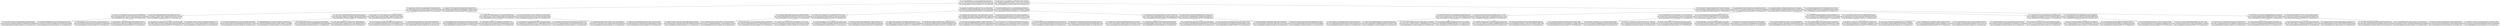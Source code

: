 digraph G{
graph [compound=true, labelloc="b"];
Nodo0[shape=none label=<<table cellspacing="0" border="0" cellborder="1"><tr><td>DPI: 30f7d2aeb64686ffa00281a79c1316c2e240afcdc9f86e88373465e3d48ecacc<br/>Correo6c0714d49a86793dbf39dd1d24b4fdc6254fff886eb13ae85e8fb6ad665115f7<br/>Password11c7747be1520048118ac2cd3fa4096b55f1ddc55a84d93b9a655e00d26ee072<br/>Nombre: df3afc3b51a8de4aa7a9c3b17fa11babd4d3a47fc90917a4971b1919eac69c5b<br/>Cuentaa193b59e5fb6f3f4c2f74a3c59fcecc2b24e8eb277f11715706cd34db37d0a18<br/></td><td>DPI: 6c8e1db240e57153c1b0e66f8f6ae23142596de63b2281be03e07f2942fb9e4c<br/>Correoeddd1ade70c75fe998d54036072655bacc3c172c49971b259645182d5c9c80e0<br/>Password18856ff8f5ee826fcdfdf86fa5aa89fb07933e4016fa21abe23214d4be559c32<br/>Nombre: 86e943a3343c8883f12322e0185c5cd013ca9241e90f91165f327dc07687385f<br/>Cuentaa193b59e5fb6f3f4c2f74a3c59fcecc2b24e8eb277f11715706cd34db37d0a18<br/></td></tr></table>
	>];
	Nodo1[shape=none label=<<table cellspacing="0" border="0" cellborder="1"><tr><td>DPI: d5ab226555da13343ffbb77312601f1526e930346c86351f497f9ae0931a7635<br/>Correo9399255aae81798c4288710bd2cfa68a6388ffc621577876afb5bb91bb600018<br/>Passwordbf2b23b3be62de4c370cde719c61ff4551b333ea1b2ed0d4d123233db7ad85d0<br/>Nombre: 70e73d72930bba76d439ad2888cdde42aa9e58b6a3db1134723645010054fe4b<br/>Cuentaa193b59e5fb6f3f4c2f74a3c59fcecc2b24e8eb277f11715706cd34db37d0a18<br/></td><td>DPI: 83fe2c3c7bfcb87456b2ac82e91489baaf1cff1fa494185a99a50abed340f821<br/>Correo568398e0c176778bc437f9b8a3cf91ec646e6ab5aa6b15179f40ed261ccc6892<br/>Password430639e7eb2f1cb3d89f0d7c855e4d2e8e9b40bd8fec76cabdfde27b4adafad8<br/>Nombre: dd82bd82b4dbabe7e378e6e67f0ecf146a49a0880689717f21fdfa057ce6cdc6<br/>Cuentaa193b59e5fb6f3f4c2f74a3c59fcecc2b24e8eb277f11715706cd34db37d0a18<br/></td></tr></table>
	>];
	Nodo0->Nodo1;
Nodo2[shape=none label=<<table cellspacing="0" border="0" cellborder="1"><tr><td>DPI: a5b433b37e176574955dddadce018eca2cdd7059a199366347fd6c3fde035b00<br/>Correo20a049870248a4a9abdc6f5c317f5436d44a5835dcbd19ea019368286ef18aef<br/>Passwordaccc85b4e6ac8ce300f0715c6a39dc3c7248891275bac817a9ef574eea3e19d9<br/>Nombre: f8385039967f1f5458361730ab31c04b1a795a9c0f8609859b8548151f4dffca<br/>Cuentaa193b59e5fb6f3f4c2f74a3c59fcecc2b24e8eb277f11715706cd34db37d0a18<br/></td><td>DPI: 8ff1b374b963a36f94b25a996a9b0fee2d335f1b57af46f2bec944fccee4190e<br/>Correo03243b2851812dbabb8839d640b2374b42788a8dd6cffa5be24951571b0c17d1<br/>Password27969f8472e11e8d38e71a948e7ca458b48b1ca4a8c2cb0da54e6287c8a4340c<br/>Nombre: 03551396b85c5b43bc0270ba2307a4706657e7b3cc2cf7decac91ce25710f757<br/>Cuentaa193b59e5fb6f3f4c2f74a3c59fcecc2b24e8eb277f11715706cd34db37d0a18<br/></td></tr></table>
	>];
	Nodo1->Nodo2;
Nodo3[shape=none label=<<table cellspacing="0" border="0" cellborder="1"><tr><td>DPI: 42fc6c3f80bf0345d1ce8e2437168c6344d2528e9f4ac3b4edddbadae2d43724<br/>Correoa83bc141b1b171f4abd58b7376e1a885afd06cf63ece19be3b3ef2729e69cee1<br/>Passworde159eac9349b1bc8d35dad00316b9bde121c454f985600ff71b3eb5fd0668092<br/>Nombre: 683af04f4121cb5a362dcbd42548945ec8a504c89ab3d16c05b21ab7b07a62df<br/>Cuentaa193b59e5fb6f3f4c2f74a3c59fcecc2b24e8eb277f11715706cd34db37d0a18<br/></td><td>DPI: 05841bdf65f768bc69f87f54bc85e550d32c22b5991c3301a1f9a341eb3ac79c<br/>Correoa78e6bef7b1b0ed994bfb1b8c6cb157bd5144261b066fddfba597c897f4239ff<br/>Password09cf314ea149145d0383562c648499f4fd14a4677d4f15b31e52854ee48aedf3<br/>Nombre: cd24e30bf7e22a1a5ebce481116d6580e25040a251f4c8239faf3e2a5dd85b58<br/>Cuentaa193b59e5fb6f3f4c2f74a3c59fcecc2b24e8eb277f11715706cd34db37d0a18<br/></td></tr></table>
	>];
	Nodo2->Nodo3;
Nodo4[shape=none label=<<table cellspacing="0" border="0" cellborder="1"><tr><td>DPI: 8f3ae42b9ab90eaa26e7d2544781ce8763aca8077443e6f903b56420622513fe<br/>Correoc46e7444bbd8467eb404a6749c3be16854f1134d5e920d37d0abdd4a2f5ebc28<br/>Password9e5e05ef08ce190acaeefb294248031e43aba6284a64da32f7ccbf044ab9e4d4<br/>Nombre: 9ca3e20d20064c36757cfc48801de495503e0a83e036d61520f249890311e4e5<br/>Cuentaa193b59e5fb6f3f4c2f74a3c59fcecc2b24e8eb277f11715706cd34db37d0a18<br/></td><td>DPI: 68b24f6579d5677e7b4330ade0bf43e66d1fbb1ff0a5200dbbd061c540eb51e3<br/>Correo9eecf4b801d8b287d3e8a74b60861abfbd6a542083cbd3bf90798b4a9cf7709a<br/>Passworddd27bc0daa97ca2b082ed2d3977ece7df30bc1db709b9abe2b8eac5902e7e225<br/>Nombre: 8fe60479b0a3ee7466b1c9e11a06ab4ff62f0e409f20c282d71d61e5eb054e43<br/>Cuentaa193b59e5fb6f3f4c2f74a3c59fcecc2b24e8eb277f11715706cd34db37d0a18<br/></td></tr></table>
	>];
	Nodo2->Nodo4;
Nodo5[shape=none label=<<table cellspacing="0" border="0" cellborder="1"><tr><td>DPI: 38342695a81d733725558ababb5fa76b7e729943f712315a1ef55042a6a369ff<br/>Correo92f33b0522fa42b7999453b62b1e1691db144c62d0b16bfe0d504e9ebbb8d01c<br/>Passwordff91af13b6f28e016516e1f262d13d2881c68235473aa180e74ddccf39e6136d<br/>Nombre: 593e1af32f0d14558561b0a07cf0e9980b6affbe8cf4b9657d949aafb5354c5f<br/>Cuentaa193b59e5fb6f3f4c2f74a3c59fcecc2b24e8eb277f11715706cd34db37d0a18<br/></td><td>DPI: 8eeae9630467c75f05ecfe716e4dcb0a1ae44f1bd746195a28c3f91fac31138b<br/>Correo7ef255aff09ccabf7092a2e637fda2422e34ab335f8b27a4b3889801fc9c72a5<br/>Passwordf9f7ad5d11ae1317b56a8c3dc12d6a8c2fdab65f33c70a17c5bf4183922134f7<br/>Nombre: 8d0ddc2e6f6cd08a1113b2e69ddf4c8c1ac28a1dbf22f9d43d72fb59a2fef10d<br/>Cuentaa193b59e5fb6f3f4c2f74a3c59fcecc2b24e8eb277f11715706cd34db37d0a18<br/></td></tr></table>
	>];
	Nodo2->Nodo5;
Nodo6[shape=none label=<<table cellspacing="0" border="0" cellborder="1"><tr><td>DPI: 222a87e5ab51f4a71849cadf5bff0fb1f0f4b3cdddc905338003124a588e10c7<br/>Correo7e835772f4a11c78db0c650e1e2ae632c90a30cbc35f230cb8df54964ba305f0<br/>Password3e04be435363ece9ad89302acbb5114090ed7c79bd5c086e248247dd99b8e31a<br/>Nombre: f9b8436d70611ac7d8ff39caa1780aff58ff5266169a8b925b9ef53b00b73b16<br/>Cuentaa193b59e5fb6f3f4c2f74a3c59fcecc2b24e8eb277f11715706cd34db37d0a18<br/></td><td>DPI: 32580170631c91bc2341ed43cf72fabcee79872d217f423b43bc6542bd9b84fd<br/>Correob7ba93f5f8747aec71b51ef5a7efdf4e84ae4708bc4b483c08d1d3d8ec698527<br/>Passworddfe697103648544742d832c8db79294fbc7124f45fd72263814c7d561c660f80<br/>Nombre: fd37f6212bb012950da30f71ad05e8daff7adc60909a5372e3ef9db21a32f980<br/>Cuentaa193b59e5fb6f3f4c2f74a3c59fcecc2b24e8eb277f11715706cd34db37d0a18<br/></td></tr></table>
	>];
	Nodo1->Nodo6;
Nodo7[shape=none label=<<table cellspacing="0" border="0" cellborder="1"><tr><td>DPI: 24bae93cccee28da42cdfd867452d3a700304c08a1a658665badeb6818595f54<br/>Correo0a112d2677b124e63763de24ed6814a3f92d741540be4b28575adec1ae3b0dae<br/>Password705c98df3923eb5f0b7bc9097e3c9dbbdc61f82a14242c93ac369f777d222487<br/>Nombre: d6f1638e5280559a10eb071a47de2e174f786d99c5236a755a9610fc7b7b0af9<br/>Cuentaa193b59e5fb6f3f4c2f74a3c59fcecc2b24e8eb277f11715706cd34db37d0a18<br/></td><td>DPI: ddf99eebf9894297bdbc33031bb33a23438a259bf8e807215a89eda6d841d7ce<br/>Correo46eb16b65acd87ff43e810e7c35308a179cb10b0e77f40ed5e0a89712f758b48<br/>Password308e4065abef8786b6dc80519d30f2e12516988e57fad6ce8c3111be3099d6bb<br/>Nombre: 5e56e1478ca0d37517eb7386a819908849678312a7fdbd447220add36499d533<br/>Cuentaa193b59e5fb6f3f4c2f74a3c59fcecc2b24e8eb277f11715706cd34db37d0a18<br/></td></tr></table>
	>];
	Nodo6->Nodo7;
Nodo8[shape=none label=<<table cellspacing="0" border="0" cellborder="1"><tr><td>DPI: ff00adab9fe159b36f26e56944bfac7ce23741f85a0f28a72f694cbde386609b<br/>Correo500119662937061974cf267014f2c8ad38fafbd0da4447f35c4855b6088b18ac<br/>Passwordc7e62ddeddd8dacf176f49767e97f5883566f664dbb5acdbec8dc2049d87e6bf<br/>Nombre: b64d63017463e6d7fce30fbaf8b4b05992bcb2faf67a71bf1f6dbecd9916f7d8<br/>Cuentaa193b59e5fb6f3f4c2f74a3c59fcecc2b24e8eb277f11715706cd34db37d0a18<br/></td><td>DPI: ed70f9e7d44e41cad0dca85dc1b1675923fd0a16439132c3d8998182f9ae9677<br/>Correo30df71d005905936ff8625f1da0047db5885b4e7926177bbb9bd839fd082a60e<br/>Password804afb58468b4454d7759bcb4d3b47ea42a3c27484228bfa4964e4282893312e<br/>Nombre: ded4fca43ea02aee9e1df48df836a8931af712a9c6619823be165bc10bfc174e<br/>Cuentaa193b59e5fb6f3f4c2f74a3c59fcecc2b24e8eb277f11715706cd34db37d0a18<br/></td></tr></table>
	>];
	Nodo6->Nodo8;
Nodo9[shape=none label=<<table cellspacing="0" border="0" cellborder="1"><tr><td>DPI: d80cc1fc2c1947fe124f3360359d818dc69c993b61fa07f7b957dd66a25472e6<br/>Correof5210e5a0d4ed93fa227f29df84d6a45e780e5f531ab2f0e075640ea78f18e34<br/>Password01758149eb60b9f26eae183f92d9ae70cbcf7b2567bd19496f8a0fee778714c8<br/>Nombre: 69444790578b416124c88bf4ac540ee0b8371ac7c9037c647bf49583e5385661<br/>Cuentaa193b59e5fb6f3f4c2f74a3c59fcecc2b24e8eb277f11715706cd34db37d0a18<br/></td><td>DPI: 1b4da8905c0e0e9f714ba250d9dcac0841e4ad92d8813483192adb486bb41961<br/>Correo43fbe7e7bd0858ffdc686cff8c39c5cdca1232e5e7406974567fd90bf73c402c<br/>Passwordaea9709246137a78906c9d2536b71490de86b28ba34d1107566791e30e32236c<br/>Nombre: aca6b4fa475bfa85788aa98ca7effef391909fc383492d5215c0e27427636240<br/>Cuentaa193b59e5fb6f3f4c2f74a3c59fcecc2b24e8eb277f11715706cd34db37d0a18<br/></td></tr></table>
	>];
	Nodo6->Nodo9;
Nodo10[shape=none label=<<table cellspacing="0" border="0" cellborder="1"><tr><td>DPI: 73fedabad1ac956f10b382618a5ec4c6f712597e9e795abc868955b9c5792942<br/>Correo11b2dd95513baca458cd4bc6959a5ebeaa97c44fdfbc55623118658bb2d46a47<br/>Password6db924a8307ae27e1530265a763245969633ddfb2a106cc96ffaa40cbdd5fa80<br/>Nombre: c898e802fa0886ded2050de15e1aeeb979be463a63ba658d771b932640261728<br/>Cuentaa193b59e5fb6f3f4c2f74a3c59fcecc2b24e8eb277f11715706cd34db37d0a18<br/></td><td>DPI: 1f7700c79c2d9e0c82f1ef8a37a0a04055caeabf91c230418e63c92bc0069b6d<br/>Correo983c64de7f77a97c63d4a2cd51c515b67c713f754fb013217403e364166a3456<br/>Password0e2de00d578f54aa042f33b61c35ec7e5ffac2793a0a08d0813fa875fd940a00<br/>Nombre: 013504b48597fc03027f8a320af50adb7120d828112aabaa2bfdf01787ee9f57<br/>Cuentaa193b59e5fb6f3f4c2f74a3c59fcecc2b24e8eb277f11715706cd34db37d0a18<br/></td></tr></table>
	>];
	Nodo1->Nodo10;
Nodo11[shape=none label=<<table cellspacing="0" border="0" cellborder="1"><tr><td>DPI: 883cdb19fb64e694c8ba50e50a43bff2d26761476a69a06078dede7dc9b64596<br/>Correo01555b0358e419ef5e091c2b929ad6804b9432280ee26ab3e602c8104ad26461<br/>Passwordb21b8888fdf26e67008754a2bc1e45c89483da2715aa762044b6b102368a3220<br/>Nombre: b886b8c298885a000118ffefd6ab3e9da7048f948ba2b2e55f137889d9cf8727<br/>Cuentaa193b59e5fb6f3f4c2f74a3c59fcecc2b24e8eb277f11715706cd34db37d0a18<br/></td><td>DPI: a39e8396436b6eddf524563e27f8bc5e9ffc0e8fbb705ab6f5fdbeafb127f291<br/>Correo4027f14586617c1ad4b87de0e1a3d20fed9dad911d5e59482f781f10de1ec7a5<br/>Password6f0a1f094598c43e7ec23cb784e03a5297c502abdfc6fa1e9f396f74ca190d14<br/>Nombre: 6af35f4b45a7fcb388584973df2a017c996bc677afb64402f69bc082edabd92b<br/>Cuentaa193b59e5fb6f3f4c2f74a3c59fcecc2b24e8eb277f11715706cd34db37d0a18<br/></td></tr></table>
	>];
	Nodo10->Nodo11;
Nodo12[shape=none label=<<table cellspacing="0" border="0" cellborder="1"><tr><td>DPI: 296c0fe9e29b8b50cca5ab296d2dd38afc861af5b973d9dda906428e20984a80<br/>Correo4794d98b925c3179f5298e09b8f9c8c08ec625a7d0cfae31bff5deaf23446bb8<br/>Password662d0a31abf1f222adaba8f04a759ec751b0717429d823df9dec81053f487343<br/>Nombre: dfcd5047de55e19fb40d873fc97119b93a1de6703fb57d66c30242df147cead3<br/>Cuentaa193b59e5fb6f3f4c2f74a3c59fcecc2b24e8eb277f11715706cd34db37d0a18<br/></td><td>DPI: 515ab669670a1730646fbaf7d332f07583bb33c30b6cbcd01b669af67877b889<br/>Correod032e105bf6a535132cd0791b21cd07345419f5b55bcf6b44ce20ed440712e5c<br/>Passwordce720f27698cbbaf6a2108ff9d25c29d1e20e9b48920b9c492dcd6761ea16fce<br/>Nombre: be2cae14e5422d4207a8d18dcf1d8ce8953a31eb11d2ee83fa2a45947d59f6d7<br/>Cuentaa193b59e5fb6f3f4c2f74a3c59fcecc2b24e8eb277f11715706cd34db37d0a18<br/></td></tr></table>
	>];
	Nodo10->Nodo12;
Nodo13[shape=none label=<<table cellspacing="0" border="0" cellborder="1"><tr><td>DPI: f38ea06b25eb057cfcfccfbad39234dc2861f67b012c30c1aeaa3d432b4d63e7<br/>Correo20caa8445655e8f7bdea45a4c2953376e54d1767c2d418210bbec88f99a29260<br/>Passwordf05516115105ec34f1b0cc7407074e549fe4d5483b06cebd4ac07ed4df1a313f<br/>Nombre: d8e211cb74399d21053c40c8883d2a03ee9e71852a3a3cb2d7e8b4298bd69159<br/>Cuentaa193b59e5fb6f3f4c2f74a3c59fcecc2b24e8eb277f11715706cd34db37d0a18<br/></td><td>DPI: af482e31623b1025719cda63485723dee662a9e18ff57126976333a9c5756fa8<br/>Correodf8405ca0f51cb4a8fc6b23f6a338d5cb37da0776f5da16ca18e29e9b129d788<br/>Password4b41055b0bae9c902531d05bd456b426cba0763dfdd4309ff4746740418636a4<br/>Nombre: b9d77d8e47c63bd120ccd3521a943d6b160989de8c34a76b9c8410cde560ce90<br/>Cuentaa193b59e5fb6f3f4c2f74a3c59fcecc2b24e8eb277f11715706cd34db37d0a18<br/></td></tr></table>
	>];
	Nodo10->Nodo13;
Nodo14[shape=none label=<<table cellspacing="0" border="0" cellborder="1"><tr><td>DPI: b68cec39c5cb6ab4a3fb6b09bc2ed9f8939fea763911c4212028d80920fbe82f<br/>Correo6096b5f3247e24f386c726aafa5366b32ceff7a76c5973fca6c43ed34b03c6da<br/>Password53fb21121bcddcbdcd8492bde78c5382bf2dda34001aabcb12fe7126c03a95c0<br/>Nombre: 9515cfa047125a9f6e4543ff4638f987065ab0d1ae2e1a0e6ca4fff0f2c36068<br/>Cuentaa193b59e5fb6f3f4c2f74a3c59fcecc2b24e8eb277f11715706cd34db37d0a18<br/></td><td>DPI: 9b6ad80f01a698f96f3da0e8283a1a53674d4f6d8b5639d6e0fa6f8f6a891ddc<br/>Correo3c67e9073d88546a4bdeb43a14ac41c9c8a61087bd81e6e8ee947a34b9651181<br/>Passwordbb2dc76c249c8210a80cf3cc5e79749f4b48b84c78e1e0c6663b517c5d06b0be<br/>Nombre: 12ea8a2794867fa9900db08a5c05f3c29ab543155a752079fac5acb426709bd3<br/>Cuentaa193b59e5fb6f3f4c2f74a3c59fcecc2b24e8eb277f11715706cd34db37d0a18<br/></td></tr></table>
	>];
	Nodo0->Nodo14;
Nodo15[shape=none label=<<table cellspacing="0" border="0" cellborder="1"><tr><td>DPI: b8765d955d417f14f438f6faa83752ab57f3bc7ee7c066f56949b103becff97b<br/>Correo516728838de9790898c341f559010d91f9a8b5f697e4506ad7651f7d53345cd6<br/>Password66897344899285d8cf4dde5258f26061940393119f573fc254d8723ae803a468<br/>Nombre: c0f1f343e790f6ea067e21ba2a7adea56c2dd7c1f5d7f33570107827ba201665<br/>Cuentaa193b59e5fb6f3f4c2f74a3c59fcecc2b24e8eb277f11715706cd34db37d0a18<br/></td><td>DPI: 67939a947326d1a477095481b9a0e0e1021c2c0843ba7f9d610bf0fa70ded52a<br/>Correo1cc5c5914c7756c89a0b99e02a47191e3ba866ab501a3e217ac71a3430c0c050<br/>Password7da3764ad09e0c78ca93456d4c5b9ca8368c5a87130e1356037b94aba869f447<br/>Nombre: 559670b8ea459468f4c87ad8b14d8c5dc72e2c82ad29e87e05b30aef013d2105<br/>Cuentaa193b59e5fb6f3f4c2f74a3c59fcecc2b24e8eb277f11715706cd34db37d0a18<br/></td></tr></table>
	>];
	Nodo14->Nodo15;
Nodo16[shape=none label=<<table cellspacing="0" border="0" cellborder="1"><tr><td>DPI: 2e2f5d04c38972a88012c464f772007879c82c75ff08e59728561cc396d14f59<br/>Correo860d5da13cb269b8514fcaa8d07fda192288da230694f8286dced5ada01b9e6d<br/>Password5e8d3056ae1804707dcd3bc2fb044626256ba5fbec16cbf86d2f4ce2505088cc<br/>Nombre: 2827673fdf45aeef1c549c9f0234ceb40f45e521dc227ad773c434e026622364<br/>Cuentaa193b59e5fb6f3f4c2f74a3c59fcecc2b24e8eb277f11715706cd34db37d0a18<br/></td><td>DPI: 612c7b8810df7075853b9ec7825d7cf6c37bf30017761d5fe55368776e242fb7<br/>Correob7079b3b8d48c8eab2f21e092d4f8272059a97dccee212041ba0b8d26fc0066b<br/>Password0d162b72711465d56aede4228ed981893111d74b57f262c9fd55174f147d1944<br/>Nombre: e9150e8b80a8ecef484b395a75a0788d8d2147364bfe3e90305dbbc0b43085e9<br/>Cuentaa193b59e5fb6f3f4c2f74a3c59fcecc2b24e8eb277f11715706cd34db37d0a18<br/></td></tr></table>
	>];
	Nodo15->Nodo16;
Nodo17[shape=none label=<<table cellspacing="0" border="0" cellborder="1"><tr><td>DPI: 6445339dacefd73b9777c1b7c7976e573fb43000ef755690b011e45f60435560<br/>Correo5a4aa57951052e6906a43a80502362c949685e5a5b65f45d0a0083445c7d0105<br/>Passworddfe5cd2b2c99bb205c6396f3250f97562c7bc466c84eac99d2e9a1ce285c3b5a<br/>Nombre: 13e5b1fca3692d9345abec0738bec704c0bbb592e6ee1aec96b1d594d4aa7a48<br/>Cuentaa193b59e5fb6f3f4c2f74a3c59fcecc2b24e8eb277f11715706cd34db37d0a18<br/></td><td>DPI: c7449a45f375ca003658ccddeef8194878c3cdc3b29bdbb4116751275c32018d<br/>Correod0e12961124860e105d12ac487f4706c2245ab2d4638ad27384565e40eca1c66<br/>Password27902896c9f5a4e2cd29b6a493253369993335155333d48c360d76a5c59f00dd<br/>Nombre: 3ecff756cbdbee9b87d21f76639cc39c505060bd94636c39aa822a24a32db4ed<br/>Cuentaa193b59e5fb6f3f4c2f74a3c59fcecc2b24e8eb277f11715706cd34db37d0a18<br/></td></tr></table>
	>];
	Nodo15->Nodo17;
Nodo18[shape=none label=<<table cellspacing="0" border="0" cellborder="1"><tr><td>DPI: 2e79ed0c2df035da0f9edc17005a17d75dc6f57f010ddf51d0cd900161742469<br/>Correob92f7675c264d5faffefbdabab0357b1b39bffe22d191467a2d6c388528fbdba<br/>Password929a526a28927e59360e391ec5686668dd724d6e9360d7839d406c23ee86c570<br/>Nombre: 4df97652d835aeec927896d20e9b6e6f9a47ac9fc29d7790a7739e7d4c1577d7<br/>Cuentaa193b59e5fb6f3f4c2f74a3c59fcecc2b24e8eb277f11715706cd34db37d0a18<br/></td><td>DPI: 39bc96a7aace3800a3d7e56437a6138b85f685072569650e71cb990cde374e35<br/>Correocd1f6afcabd5aa90327925843d569ffa7ce8573c41f0f2b2dc6ad0920c527cd7<br/>Password819a1bf61c3b29adab54cbec36293ccb8d695775980216697afa1d3fd802fbfd<br/>Nombre: 18e0382984b77f792376e7b43e1bdff1ee700dff6f8dcd39b1d35f3a9ed31e4b<br/>Cuentaa193b59e5fb6f3f4c2f74a3c59fcecc2b24e8eb277f11715706cd34db37d0a18<br/></td></tr></table>
	>];
	Nodo15->Nodo18;
Nodo19[shape=none label=<<table cellspacing="0" border="0" cellborder="1"><tr><td>DPI: 7bed8f6889131f92978c8ce612f340c181305a600aeef00372eb1e3c13421aeb<br/>Correo46a0da5630389e5c8d7990fa60c986c117f63cc19657f168df075c71e8c95fad<br/>Passworde09ab9fdc2c1f3a33fedc6e1b1dbdb8168e496e982dbe5650172faf95ea04e28<br/>Nombre: 95869f609174945d186f0cd1f47b0d5fcd44c8aa86418070b5ca54860e53267c<br/>Cuentaa193b59e5fb6f3f4c2f74a3c59fcecc2b24e8eb277f11715706cd34db37d0a18<br/></td><td>DPI: f09900e36edcf8e8272055633fc059108ea1805734a84be1eec6c0f8e6ac4721<br/>Correod694166d74ca1fbfaa066d01bba6342ba2154219266cb15d3b9dfba6460f47d2<br/>Password6ad2afcedb70e2e6d85a429d8a9f18f1aca75073914d5e28aae821751b95e4f6<br/>Nombre: dc40993646d5095b08290ac76dee2e2dd7af93f8d679ee771b11e847c6a12fb9<br/>Cuentaa193b59e5fb6f3f4c2f74a3c59fcecc2b24e8eb277f11715706cd34db37d0a18<br/></td></tr></table>
	>];
	Nodo14->Nodo19;
Nodo20[shape=none label=<<table cellspacing="0" border="0" cellborder="1"><tr><td>DPI: 730ff51bc28da9c7c1ba062f41b4c6fac1d569f93792e0b838ea39507c32aea9<br/>Correo40f3a0475f483a3638adfa5b972110a2852878532300fa91b96f092a7b0a0c9f<br/>Password96ff5721ee492b1ff7751942a1bad0b7a6480606a7fc47c2623e6192ca8d04f5<br/>Nombre: bdfbb3f5a6ab48d2ab50988158fcc74a914f35527976d2ec01f99a058e6add9f<br/>Cuentaa193b59e5fb6f3f4c2f74a3c59fcecc2b24e8eb277f11715706cd34db37d0a18<br/></td><td>DPI: bbd724ffa3c86b225f28d308ea9e9f60d8fc67f2db77bc3d33eb0b44b1324e27<br/>Correo7b9c355451612ac34b8437bec01db5c76303de5043b78ff31e8eed0c2f508a52<br/>Password56a32b8ca04d9178b8f50383e56d2e084c7a6a96eb3d47bb986f02d6e754ed32<br/>Nombre: 014d93fdc726cf2450728a4b4448d57d671f36a660194672e4b788951c13de87<br/>Cuentaa193b59e5fb6f3f4c2f74a3c59fcecc2b24e8eb277f11715706cd34db37d0a18<br/></td></tr></table>
	>];
	Nodo19->Nodo20;
Nodo21[shape=none label=<<table cellspacing="0" border="0" cellborder="1"><tr><td>DPI: cfe66de0f2ea02849abc6f84deb02af5bd664965ecb5ff959a9294b9dd916e9d<br/>Correod87c1365e0cc8515e0366356ef0839e38d0ce8f1c56586d107e8dc43f2ab7333<br/>Password3eaa1f68bb330c256aa8ff8a78fe66e07f675c8e8c6ac2015dc670e859e69e15<br/>Nombre: a78ccbf93a2dbd727b14b171d143ed63e69e2c5f836415b799bf9fa90c831ff0<br/>Cuentaa193b59e5fb6f3f4c2f74a3c59fcecc2b24e8eb277f11715706cd34db37d0a18<br/></td><td>DPI: da748437f58de33273021392a0a986cb7e8a25580b9dfbc78d5436bead97fe51<br/>Correo8a77179e61e44222b05d177e445a3b3d37eed2776c76f58754707b31e0ff65e3<br/>Password43508dcc8b4f7e37c87233c1d1b64e3a5f087208d1bab5e1e29508ff16bd87e1<br/>Nombre: 5e2ef8b159fcdcee0e060547f0091b089a8fed87c46c3e21f172cd7da1e2106d<br/>Cuentaa193b59e5fb6f3f4c2f74a3c59fcecc2b24e8eb277f11715706cd34db37d0a18<br/></td></tr></table>
	>];
	Nodo19->Nodo21;
Nodo22[shape=none label=<<table cellspacing="0" border="0" cellborder="1"><tr><td>DPI: e6dfc10548e3a9d3623280c5832fb49b868094aeaee1c494ee31288bfa3592aa<br/>Correo832d741d7a0a22b92d0aeef2313c302385f8657998f708041d7376017f001953<br/>Passwordca3321c7788abe421d831e5459fec7dbd20c93abc10d09c38975cbb45e70404f<br/>Nombre: f17e7f36358ce76d7f7afb62fb2649f358c8be52838fec1b5ffd9d17d23135d7<br/>Cuentaa193b59e5fb6f3f4c2f74a3c59fcecc2b24e8eb277f11715706cd34db37d0a18<br/></td><td>DPI: 493e43968ba81bd0efbb0d2ab5223d6502db247fd82a12b545fed7fc6d791008<br/>Correo6dd229bad27b1c7c030dfe85eaaecd21e0e05d651e22af6e0e991e0e0315a734<br/>Password2fe59c426a776a8fa37bac955283da9056519e631f8c6d343fefd35bf314196f<br/>Nombre: 23823fcc90e8014e7b82d239fe91d4de40831c2e93aa4954f67110d35d1161b5<br/>Cuentaa193b59e5fb6f3f4c2f74a3c59fcecc2b24e8eb277f11715706cd34db37d0a18<br/></td></tr></table>
	>];
	Nodo19->Nodo22;
Nodo23[shape=none label=<<table cellspacing="0" border="0" cellborder="1"><tr><td>DPI: 89aa3d6434bfe129d4b3c3be1d338a2b839818e3ce66759ed75c23008c2391a0<br/>Correo79cec9958431ceaf797aeb893deb887e97f0d4572c48e8ce24175192b2d10c65<br/>Passwordac8fecbe4022ee3a4dbf9b6f4a96b28eadb52f13cddb432cc9db99b7c21efcd0<br/>Nombre: aa51e7ca43f49d3702ee287d4093da9745fee4a730a16881bf648ad0bfb73a5d<br/>Cuentaa193b59e5fb6f3f4c2f74a3c59fcecc2b24e8eb277f11715706cd34db37d0a18<br/></td><td>DPI: 7632f8474bc2e50b2e759c87c826b5a8fb409484bd0e4aa6197e29a2be97dc92<br/>Correofa9f75dd5c04621fa719d3ebfd5eca77f47e9fe8971df2a4777ba49638997e60<br/>Password76407f1ff5dc2922660d5ffdac58bf9bc350ce29f89e93d46b78af5cfdc2c2cd<br/>Nombre: b9ab7acef7772771884674992baf4bc4224438fbe97126e5592b4992f4fb14fa<br/>Cuentaa193b59e5fb6f3f4c2f74a3c59fcecc2b24e8eb277f11715706cd34db37d0a18<br/></td></tr></table>
	>];
	Nodo14->Nodo23;
Nodo24[shape=none label=<<table cellspacing="0" border="0" cellborder="1"><tr><td>DPI: 04736efed11b3377b1a1b483b5c15d8f11f6d85682a673e8a242e22da0a85482<br/>Correoae08f528759b285af9496349208b9b4fb088e6eb0446b4acb8e7cae7443448d2<br/>Password2a0401a0ce3e7b47a8b41ce11e680e81ae86431245a7c1d697ddf9077b6474de<br/>Nombre: aac174c17febc949fce30043c03dd12eaecee3f40018498351151b97917078be<br/>Cuentaa193b59e5fb6f3f4c2f74a3c59fcecc2b24e8eb277f11715706cd34db37d0a18<br/></td><td>DPI: 78d5a4e6be34b1a4a5507066d36a32f99cd39cd9b03e9aee5f24d086de05e3f9<br/>Correod20a8584b7ddf5943632fb4351da1ea947a89463d69cb65cff923fecaf48f6ea<br/>Passwordd2ea8b6bae93e636301785de74375e6c71194cdc1cde4c9eb47cdd9c907800c3<br/>Nombre: 988ab8b5fef4fffb28a00695d68ad04aef83dc09f1a578dc3f40845a8fe63528<br/>Cuentaa193b59e5fb6f3f4c2f74a3c59fcecc2b24e8eb277f11715706cd34db37d0a18<br/></td></tr></table>
	>];
	Nodo23->Nodo24;
Nodo25[shape=none label=<<table cellspacing="0" border="0" cellborder="1"><tr><td>DPI: 3aacc5eebf4eb5604feb7f189ef0cbe128d176d7ab47194d4cfdf9f02c8d49ef<br/>Correod3da7f854334987280f759d8ccb23b5b7a3220b82e2539e347d265d9eff41028<br/>Password7d0304fe343f1e233d54969f27fb418cf864f61953f9ce4ed922c1dc862106f0<br/>Nombre: d6670ca56c3ad0d8df04f7bb206f6200ca3a288504de79e97242e72a18f75bb4<br/>Cuentaa193b59e5fb6f3f4c2f74a3c59fcecc2b24e8eb277f11715706cd34db37d0a18<br/></td><td>DPI: 49de7101bf1165ccbe27291da43b0f815d6aa88e22507bddc51abe1146b50135<br/>Correo0b260b498b85667f0bb7e9b70dd26df5d1eb5b5bb0824c97c299b8a77c7f6877<br/>Password091940cd2565f4026106104ae5dfb3bb765ecade810cd9a9d89e28e1a56dfe13<br/>Nombre: b9bcb20492c68f348133cad5a4bed9b66e8ddcdd60edefc5db728d71bf98c1b0<br/>Cuentaa193b59e5fb6f3f4c2f74a3c59fcecc2b24e8eb277f11715706cd34db37d0a18<br/></td></tr></table>
	>];
	Nodo23->Nodo25;
Nodo26[shape=none label=<<table cellspacing="0" border="0" cellborder="1"><tr><td>DPI: 3684f4dca1681df680d43c7283800dffb36e7df84403196907db59fafd53775f<br/>Correo1f7d18895863c62e8a19af368b6a1fbead7f0c0c5874b4054c1fc5469f4f2fd6<br/>Passwordefd2f7c48b18bc645f3c7e2da14aca0e3215fd6f12e85e077efe9975a3a27c20<br/>Nombre: 1a23f3763048f95678caaf39d566fec4a7b338a482092b40a4b20c2a585e06fe<br/>Cuentaa193b59e5fb6f3f4c2f74a3c59fcecc2b24e8eb277f11715706cd34db37d0a18<br/></td><td>DPI: bdbcc2a38321b1d69a7b78caa615660d0e44fd8201a881d8bacd40d4e79f56c4<br/>Correo6c6b36521e561736d8980c5df19f23c40cd26ec9cb80c9b82252376239bdf19c<br/>Passwordde334f52d79689559b629686234efa34edaea1367dfa7e98b1b4fb138d6997cc<br/>Nombre: 52c74c0ee6e9637c0c52be6b42cc98eaec383264514c1d51740697fcafdf1b63<br/>Cuentaa193b59e5fb6f3f4c2f74a3c59fcecc2b24e8eb277f11715706cd34db37d0a18<br/></td></tr></table>
	>];
	Nodo23->Nodo26;
Nodo27[shape=none label=<<table cellspacing="0" border="0" cellborder="1"><tr><td>DPI: 5f6397146c40cb9c1758f7ba338193d826ab49c73a9363ea562d1e57190d972c<br/>Correo1cc5a66c9473a71d2bafe82057bf7e6863dacb6d21173f194a072849fe948419<br/>Passwordb5c8410e4f44adc773b998b2d30629cea74eeb1835703c22e229152497cb487a<br/>Nombre: e6131527fad5e49f76d4013edb0dcf539aea61ca4001f62b65ac60dee90c319d<br/>Cuentaa193b59e5fb6f3f4c2f74a3c59fcecc2b24e8eb277f11715706cd34db37d0a18<br/></td><td>DPI: 44b7b6efbfb1b9848ac23e38a2d2ef6ed8dcd7b2c067c539f8db29b343669814<br/>Correo44298e46a709b25614395c103ba5c8c7f25e4b759cd0cbc62ded351024de3214<br/>Password08f5177b1267ae423888f1b43cb3bdf97e0874cd51b7fb2e70c34345ad490bd3<br/>Nombre: 23741444922b12982824e11cd3333a00259034ea2f3d434b4c69145cf166faf5<br/>Cuentaa193b59e5fb6f3f4c2f74a3c59fcecc2b24e8eb277f11715706cd34db37d0a18<br/></td><td>DPI: 0e3a5849a4f1b50f656c41756b6fa106261eb8f7d0f3412305b7bbcbc5fe8bc2<br/>Correoa6e8c06f28e54539458233900316ebe0763845ad93a85981aa42c5919d92916d<br/>Passwordba1f9b5aeae26b878691c7e80e6897f9d2139d0a1381b3881cc7b8b45bce0da0<br/>Nombre: abd984fb7ce86304f9780e40fd484ddfa21da393b5143912f31e8ab28e4c9d19<br/>Cuentaa193b59e5fb6f3f4c2f74a3c59fcecc2b24e8eb277f11715706cd34db37d0a18<br/></td><td>DPI: ed707634d6a9b7295a1b1d4b62814425e7a66b49d50189bd220ae33196be14e8<br/>Correo46c636ad1033df3fbd839a3f7cfcc2b7d57f108223269f2134fce1c915c346c4<br/>Passwordb0330c89d2a78842dd71e587d3eebe1b53f9333f5b0181902b6622ce7de9b387<br/>Nombre: a795809b925d76ecd75f1ea357ea3330f5633da5f843530052dafb27eb087c37<br/>Cuentaa193b59e5fb6f3f4c2f74a3c59fcecc2b24e8eb277f11715706cd34db37d0a18<br/></td></tr></table>
	>];
	Nodo0->Nodo27;
Nodo28[shape=none label=<<table cellspacing="0" border="0" cellborder="1"><tr><td>DPI: 65e6bd6d6fb0474a4379d0fa67c0c3eb5328462eb02edf2a6692def80e15dd6c<br/>Correo20823b22222a40cbb94aaa3257459126fb980d8563a0a0a09591968ef7b1b194<br/>Passwordca611639c25eebb1f67a6d2c70271804119072358523acf90fbdac3e68b361cc<br/>Nombre: c297b705316e28325518a2fa95c905ca7468a4025d7a4d1f64ffa545a2e26a5b<br/>Cuentaa193b59e5fb6f3f4c2f74a3c59fcecc2b24e8eb277f11715706cd34db37d0a18<br/></td><td>DPI: 01cb445bc64c1f924bba3ed14190f1ab41081ea64f6d74a71ecb91775b40af63<br/>Correob2a8aed1d2433ce91a3196594a39f57059846268feeeeeb58973851521c32a78<br/>Password54e9fe812002cc366d12490558aa72ec9990da49470e3028182efc177adf7db1<br/>Nombre: 7d1e2b38f2e25b75c899b1ed902ce758aa09969a399c2c95b7c24f08218339a0<br/>Cuentaa193b59e5fb6f3f4c2f74a3c59fcecc2b24e8eb277f11715706cd34db37d0a18<br/></td></tr></table>
	>];
	Nodo27->Nodo28;
Nodo29[shape=none label=<<table cellspacing="0" border="0" cellborder="1"><tr><td>DPI: 0eb633bc33d8b5732a7d043ad6cf42dadaed5eb5711ef8c8af1756b23ac630f1<br/>Correo71023530391655758b5f2a02065699f125308c32d864a6d14528bc46829c02a8<br/>Password627576b96afd2d8b41e826e0e8d64f333f241ed7cfd015fc40b4ed1fbceaa115<br/>Nombre: 2fa2d902bb3a799518c6ae050c218110c0e65e4f007d261f4ce884e9d53383b2<br/>Cuentaa193b59e5fb6f3f4c2f74a3c59fcecc2b24e8eb277f11715706cd34db37d0a18<br/></td><td>DPI: 5555fc347b677406478fb996e6ae24a3d27a07e36e35eaf24f7808eb2d0d51ac<br/>Correoc66194d78d7480c76629123c087ffb9b7cbe02f9be553b0f0c45d42b24663525<br/>Passwordbbb501c9ff56b59adbaf513388fa0bf5fe3a16333e02223a02f849551e77db04<br/>Nombre: 0211354daf8be96f77d112c397bc40d45fa584ba5828cd521aa2072ef703d13d<br/>Cuentaa193b59e5fb6f3f4c2f74a3c59fcecc2b24e8eb277f11715706cd34db37d0a18<br/></td></tr></table>
	>];
	Nodo28->Nodo29;
Nodo30[shape=none label=<<table cellspacing="0" border="0" cellborder="1"><tr><td>DPI: 705d2c1239662b24289f35360b78c1285437d405de7d68bd797cd3bdce85f205<br/>Correoa2716c5d13c177e4ff1bed5210eed6a7b371a888ce9448f22d19e71fc6365c93<br/>Passworda9570e1fbae117c075f6901129ce5a3471774f23ab89c0e38035404177635a89<br/>Nombre: 89eaa6c3add7bed81a7474cde8c6c1919fd44eb4035ffe6ea4aa4efcf2256286<br/>Cuentaa193b59e5fb6f3f4c2f74a3c59fcecc2b24e8eb277f11715706cd34db37d0a18<br/></td><td>DPI: d647ec868a97dd78be4e0ff57266614e5dabad0e56dc47f07c241135dcdbd1de<br/>Correo1674b0644f6ba647a8bdd5ae6da4d9689fb24e019102397b7fd9ef82754ef32a<br/>Password76e9fe5d4c8f38423919699fd6ccfc8619c9b973232231a7f2bc934c00625be5<br/>Nombre: c39c7c445f01f4762cf0785e79189cf81fbe39ec210e163e4b9e7e7b6af5ccc3<br/>Cuentaa193b59e5fb6f3f4c2f74a3c59fcecc2b24e8eb277f11715706cd34db37d0a18<br/></td></tr></table>
	>];
	Nodo28->Nodo30;
Nodo31[shape=none label=<<table cellspacing="0" border="0" cellborder="1"><tr><td>DPI: 1ba54b69b1c2068d5809a75a9f787e760a60fe7802c989d923d234fe9c03a903<br/>Correof2384e9754117f368fba505307a179881e6e47943b8c903be4c0dfe249d149f3<br/>Password1cd91a56b122d048375df8c7f3994e66a87e58ea0fb2ef04a3be8869729c9c0c<br/>Nombre: 8cacbe4282fac0740fe4e3ac40b74ebd3ca1dd966ff464b11f8b9437425552c5<br/>Cuentaa193b59e5fb6f3f4c2f74a3c59fcecc2b24e8eb277f11715706cd34db37d0a18<br/></td><td>DPI: dd2991ec2853e5b2a4f2d5395eb0cd5852e5faafe95d69f64ee8480966325bee<br/>Correo7472dc4f9541b2449630412b3315bfacd761619eb728498efd7449e9d318429d<br/>Passwordb1d6984d58fe91758796449ce15773cdbc295edc136c76619ac786eb67754656<br/>Nombre: b81a9cb860673862e0cd661e973f75f27c1931d2387fda845ae43e5fa9374fb5<br/>Cuentaa193b59e5fb6f3f4c2f74a3c59fcecc2b24e8eb277f11715706cd34db37d0a18<br/></td></tr></table>
	>];
	Nodo28->Nodo31;
Nodo32[shape=none label=<<table cellspacing="0" border="0" cellborder="1"><tr><td>DPI: eb3fa679aae8d3fbdfe6d1705990286e1dd3bcb52e1a49a4ce42a2c2ba28b79d<br/>Correoc5b72a691008e7052034fe5b1c8c9a547df839bca327740352024da83c97f391<br/>Password9bb05b1467a7e5de53e3a6e1a458ebb07601d64c4b9cc13764db0a1e0f319c3a<br/>Nombre: 6e60c1467f681be042fa46936c9eceedcb0a347e9b21c369032494dde4ff5c39<br/>Cuentaa193b59e5fb6f3f4c2f74a3c59fcecc2b24e8eb277f11715706cd34db37d0a18<br/></td><td>DPI: 9411de6f6ca5d7f8d23af56e2eebf3dac9eb643fc568604b189b33683fe6453a<br/>Correod377b761a8a7f684568451cd841b782f8d45bdbf3f1494c9ca44a2e97210dc9f<br/>Password1059e38cc1261bd0ba536835c9ff90e9ca30371a7021aabf210809850109fd5c<br/>Nombre: b57389ca3702f7ab77caa678c309da07d3694977877ae732ece2791d9f2b8cee<br/>Cuentaa193b59e5fb6f3f4c2f74a3c59fcecc2b24e8eb277f11715706cd34db37d0a18<br/></td></tr></table>
	>];
	Nodo27->Nodo32;
Nodo33[shape=none label=<<table cellspacing="0" border="0" cellborder="1"><tr><td>DPI: 3aec7d8ea3b65732e6dadbf4ac3f27f575f2f1b33a7f95eacaefdf27d5549f8e<br/>Correo9a18e18cbb3abe5c849caa4d7ad7f863f4376683d3a35b7d1de669dc17fd800e<br/>Password185e62b885ee8da544b2c62e2d24154d24b3abb3154377aa1656e9457df4a290<br/>Nombre: 6893832a73f79a38dfac53b6716c758450165f84d1d821646bf053d0265ab288<br/>Cuentaa193b59e5fb6f3f4c2f74a3c59fcecc2b24e8eb277f11715706cd34db37d0a18<br/></td><td>DPI: 9fecd457e929c55accee084e6e4755112b5313ec9d7bb055e9a44ece316f3f74<br/>Correo2efba356f40d7eefa478aac8ff4c3160a77b059b655daed70fa8acca8bd2fd10<br/>Passworda807ae07c33db4b00451be49b864fbd9a5cd5185122da6aaf5dd0220d3bd0795<br/>Nombre: acc5cb7ae222532b7e2164c50ff6cadd93c6481f6df56aee4cb7b42a03076285<br/>Cuentaa193b59e5fb6f3f4c2f74a3c59fcecc2b24e8eb277f11715706cd34db37d0a18<br/></td></tr></table>
	>];
	Nodo32->Nodo33;
Nodo34[shape=none label=<<table cellspacing="0" border="0" cellborder="1"><tr><td>DPI: aa996bab11175187f9616395ccc1539f07a44b9027406c753d7710cc6f2f7b98<br/>Correo7ceac157e0c4d148556efea786584494922114cf820ddd1748acd75f1d5f967d<br/>Passwordaa4459fc9e400cf25a45dc34c5354d42f473163a51cc90e8847ea7f6be909bf1<br/>Nombre: 1dd39085531977fec2b599e84f352102206835d250edf2d0056cc06f27b15b94<br/>Cuentaa193b59e5fb6f3f4c2f74a3c59fcecc2b24e8eb277f11715706cd34db37d0a18<br/></td><td>DPI: fdbd232438bf281f6978fc545abc286236efc62bb343a55630eebae713826b0b<br/>Correo583a0c52c178d654004955ee2371327096fc912f81b0a92fb5ba3f5d6f8115d3<br/>Passwordc56ec4a4ecad2aeeca7834be04135856bd8a0476c29b01c99d34fef5863088b1<br/>Nombre: ca727576b0da0534b97f3b8c9d0956bbec1362250a69408f5fb3e88cbd65d473<br/>Cuentaa193b59e5fb6f3f4c2f74a3c59fcecc2b24e8eb277f11715706cd34db37d0a18<br/></td></tr></table>
	>];
	Nodo32->Nodo34;
Nodo35[shape=none label=<<table cellspacing="0" border="0" cellborder="1"><tr><td>DPI: 988b3960fe54d4f8a117a4d6d1abbd2fae11fd9545ca4beafe73a2bd7053ddbc<br/>Correo0a95c10ef8551f65a11847cb05b6d414d65df6ad0fc9abb80533e3dceef58767<br/>Password6e4420366ad704401f6eb1820fc39e131a76aa33e8460dc220169280952b7c5d<br/>Nombre: 8510084332978bf264e570b61fe899aae945db0a51a11a348422a1f695a009ae<br/>Cuentaa193b59e5fb6f3f4c2f74a3c59fcecc2b24e8eb277f11715706cd34db37d0a18<br/></td><td>DPI: 462f380be2c23acc9192dc04d297f2fe914f3c4d6c7807d6bfbb6d7a6f24fb6c<br/>Correo4fc230a93a1d71576be8c69c6ed399783196f6d10b1a752c774ef65bd43b891a<br/>Password406042674f7b4ccc156b53e3bcedcc67db3b69cf8a0e80ee962482fcb9981c06<br/>Nombre: ff5d1f7871394932c8c900050779ed21e681d8dd3861c227b51444608029e19a<br/>Cuentaa193b59e5fb6f3f4c2f74a3c59fcecc2b24e8eb277f11715706cd34db37d0a18<br/></td></tr></table>
	>];
	Nodo32->Nodo35;
Nodo36[shape=none label=<<table cellspacing="0" border="0" cellborder="1"><tr><td>DPI: b240260ffd9f47cfe2bc8ec5040aa6d4b9581acf784bbad43dd498a603647c59<br/>Correo267e463ecb2cd557ff36e6f8d4cd9bb9f2d3e9d7970b0a364eeb094c7fa313be<br/>Password21564ebbb9c5eefd1597256a588dbc6d101905846ca7c32ee0199b730068d568<br/>Nombre: 4cbc02abadaa7745ba35635fd0adbef25c9dfa32fa9fee9c4c410565dff0b9b6<br/>Cuentaa193b59e5fb6f3f4c2f74a3c59fcecc2b24e8eb277f11715706cd34db37d0a18<br/></td><td>DPI: e787abddfac6f3953424eed010f3c4081f78aca8068db5c42f209d824a6aa3f7<br/>Correo75cd70e747cbdf69123da67b34a237e02a97e19bf398eb9abf8c1b15916d8f43<br/>Passworde6f196f56ed975e0c0541aa959c23666c9905e27bbd285bf4208a2bb22aad0f2<br/>Nombre: 9de8b83da3d227f1d78dab0d5eaf041512f6969caf17a3590ad9a71addce4504<br/>Cuentaa193b59e5fb6f3f4c2f74a3c59fcecc2b24e8eb277f11715706cd34db37d0a18<br/></td></tr></table>
	>];
	Nodo27->Nodo36;
Nodo37[shape=none label=<<table cellspacing="0" border="0" cellborder="1"><tr><td>DPI: f3c1f775108ac3c79928dfe97697372d93db7ca31f91f20763ff6f67966d0eb7<br/>Correoa0e194f959c51af89793f815e24189cf3ec80c6736745e995fc63558d201ea4f<br/>Passworda3548f8a48911461f1d2ac7c8abd505dfb5a90e34b8f205de458f2093a72388e<br/>Nombre: fc94390a44aaa887b8c33a79060675a55e74b1e37c5476551d12860e1f06eb7a<br/>Cuentaa193b59e5fb6f3f4c2f74a3c59fcecc2b24e8eb277f11715706cd34db37d0a18<br/></td><td>DPI: d79de702aeb6fb20548b367570248244b64a68ca2d67c80215d88dc3e66fa672<br/>Correo2adb3a52f90eafcc88939b3ed229a2c924a0097ff47a86b41f232f87067cfa27<br/>Passwordcee2fb6a08058e5c668ffc2d2d17c9db440f256829398bba92bd5b3310668fc0<br/>Nombre: 55cdd54346ee425af712d88498e5addf50e43c2595da7182f1e914d11f14b556<br/>Cuentaa193b59e5fb6f3f4c2f74a3c59fcecc2b24e8eb277f11715706cd34db37d0a18<br/></td></tr></table>
	>];
	Nodo36->Nodo37;
Nodo38[shape=none label=<<table cellspacing="0" border="0" cellborder="1"><tr><td>DPI: ef9c4666e0da7c802952792a5410720f9882d0ce8706d357d7f00ef92b17ddac<br/>Correo5f05abaa70611d73e39d6f1372113097a2374ec4ddb9513aca32385b16c7253a<br/>Password4106f7dd0a78878586fca39091023c5ef0999ea5df77216b5b69828f5732020c<br/>Nombre: 53d82d4e92655cd64e0dfe448773cc7437c4af86f4cbce88bb0a9b71639ed6b2<br/>Cuentaa193b59e5fb6f3f4c2f74a3c59fcecc2b24e8eb277f11715706cd34db37d0a18<br/></td><td>DPI: e4c41a3187ee51475bb3b13389350e4ad02d91fc49af225777667ed0bf6286c6<br/>Correo5d35feeced26a2c30cb6f598531033d8d686e8ead5d74e9e0a16d420fbe7f317<br/>Password1a47fe2be8bab131fcb9b343da68fa9ce53d5bc2f1fb49adad271e2e9bf4f0bd<br/>Nombre: 58b8e05184716cf86e0e5e51bf5b03b6e81d77cb431d27522ae005e47d81c013<br/>Cuentaa193b59e5fb6f3f4c2f74a3c59fcecc2b24e8eb277f11715706cd34db37d0a18<br/></td></tr></table>
	>];
	Nodo36->Nodo38;
Nodo39[shape=none label=<<table cellspacing="0" border="0" cellborder="1"><tr><td>DPI: 9a51a767fbaf03def58b9f13405a9c83390bd1799d98917dbe9c7467142b0c75<br/>Correo4e7a1dab4df2b624c1a1121ba35f9661772a28f0f7c475c8fdf48c094702e44c<br/>Passwordef3a01422c8f36abe6fa9a386b61865706240f5e621e0d79a862ee17224736ee<br/>Nombre: 33c0d9290cd6d040d88abb89b3f100de0a4930adcd6046f160f8e55f75fae2f7<br/>Cuentaa193b59e5fb6f3f4c2f74a3c59fcecc2b24e8eb277f11715706cd34db37d0a18<br/></td><td>DPI: 53a5578358bcdbe76d89dfc35bdafe2c1a5ad5c1f5445cfd8ba05b79d906f0f6<br/>Correo279cce2d365715556ba5a251c06ebcb5da97de06123166ef65b19c440e1221d0<br/>Password35439556f2c995c0e3aa99eaabedb9cd1a0e6856c84a77a4b2761916bc701162<br/>Nombre: ac6fa04ffd1c18cc61b6f48097537583c5a9dc487dca7e2e558f10e4a2d1b4f7<br/>Cuentaa193b59e5fb6f3f4c2f74a3c59fcecc2b24e8eb277f11715706cd34db37d0a18<br/></td></tr></table>
	>];
	Nodo36->Nodo39;
Nodo40[shape=none label=<<table cellspacing="0" border="0" cellborder="1"><tr><td>DPI: f01d93cd52005a6e489d72f99026cdbd3089f2e7205b145d3ff0fe1e92c353ce<br/>Correo3c178ff13aa66b13b1c37da4d4229d759818548f589718a612b5c6e65e002017<br/>Password19499f6e879ee31841f6dd9d0f3a2a1d138971e73a89b2ed78d7cd9e1bb71ef2<br/>Nombre: 0c66f528f1094814d3b33bff106c4c3f8577f3073718e870625cf4063ecb2445<br/>Cuentaa193b59e5fb6f3f4c2f74a3c59fcecc2b24e8eb277f11715706cd34db37d0a18<br/></td><td>DPI: 165f76b45c96994cfd8d32d5fce71e3d88649605ccd1c21095f487ea98280f48<br/>Correo24557ef6ab52902cfc1e173c694c64b8989c99962b4d38f83e74e992f8bec26d<br/>Passwordd0cbf9caf98a5e335b79570e7810668ba197e5a03b35ee4605d66f5985f07b01<br/>Nombre: 1364df600f06f3098c1a60994b7ea0c0dce8e145c8281bb8c6e788911e73638f<br/>Cuentaa193b59e5fb6f3f4c2f74a3c59fcecc2b24e8eb277f11715706cd34db37d0a18<br/></td></tr></table>
	>];
	Nodo27->Nodo40;
Nodo41[shape=none label=<<table cellspacing="0" border="0" cellborder="1"><tr><td>DPI: c1dcad66cb923a0668c5b46215c8c77e4a7320d423b9dd19ea0c2e2091cb1414<br/>Correo47ea365b0616d0d0e1382e21e2b644bb0d2fb0cd0212f7e65ab5c251bf4d8625<br/>Passwordafb8f538013da35d354c0cc9d6054d5b1f2012b91a808eb8045871a321a79d86<br/>Nombre: 7620b2cda686061af7c45e4995fcc03a6a9377ac93498313128c4beb297a5f6a<br/>Cuentaa193b59e5fb6f3f4c2f74a3c59fcecc2b24e8eb277f11715706cd34db37d0a18<br/></td><td>DPI: 9f72b30cdd23cca89d0001e651b3c00c74ecd3959b5efd958852a92a4e8e0534<br/>Correoe3ae27f08715e3c271f692ca94d02c9d1b92ac4a21220a62693a6088ad4e9c2c<br/>Password46143745b75eb2e3dd6d43d4122ca91302522e00a335b63ec845f06936d779c6<br/>Nombre: 7107a74434e5ee33225a5c75db4ad12118509ea6309d24171bdf3532b205bf2a<br/>Cuentaa193b59e5fb6f3f4c2f74a3c59fcecc2b24e8eb277f11715706cd34db37d0a18<br/></td></tr></table>
	>];
	Nodo40->Nodo41;
Nodo42[shape=none label=<<table cellspacing="0" border="0" cellborder="1"><tr><td>DPI: e20d3720a7a6c6db3ae1b92f893fdf255abffc679ca394327ab9da04ff8873b9<br/>Correodb5fbf3ea83aa8e07ba0d760394a4d12d6175bf1ba0a038d471da67dd067eb1e<br/>Password372cfe40b100d0af622410aef72b14164fd32069f359ca8895779705143e3c3b<br/>Nombre: 186f6f1acbb28c838f630c152e5a1432bc5e1dc02d1db4058215f66ff3afd2ed<br/>Cuentaa193b59e5fb6f3f4c2f74a3c59fcecc2b24e8eb277f11715706cd34db37d0a18<br/></td><td>DPI: 6297bebca089381e640d492c8e8ea13ffff0cf3af7bb0a6ec38a4b38c6f97c26<br/>Correo41070de5df8008606b11d8fe56eb3f0b89d555187e1fd022f091c38ad61fda26<br/>Passwordcf3a37d5c0839f55d239df3ac85b23f888411041756afa0baa4a1e4f8113047b<br/>Nombre: 11d79f9635c6b41e89b77a82d9b2b560cdc6fe355d9a3d51beb8846c58e28694<br/>Cuentaa193b59e5fb6f3f4c2f74a3c59fcecc2b24e8eb277f11715706cd34db37d0a18<br/></td></tr></table>
	>];
	Nodo40->Nodo42;
Nodo43[shape=none label=<<table cellspacing="0" border="0" cellborder="1"><tr><td>DPI: e5fc57921fb108bdf056a55a12c9fb8172c71af9222f1b71d516cdcd51024f32<br/>Correo9791bc02b2ad133aebc773bb8879a20f48227eecc627d3ddf40b2433509002b4<br/>Password53dda169c4aedbbfbd976a37937eebda03abfa0211ecfef5ff3bbbc83160c76c<br/>Nombre: 18317f5c35d9912e7dd285577a914bd16f85df1fdf5e0e5986eb7c94e51390d2<br/>Cuentaa193b59e5fb6f3f4c2f74a3c59fcecc2b24e8eb277f11715706cd34db37d0a18<br/></td><td>DPI: ebc6307aa7110544a1d71fd63d8b3bbf91c89d65d967df47e26aa29dc7e194e7<br/>Correodc035f27cfaa4f11f9dedc286ee7eda28fb31638db31ad8e1cc5f7715c1db8fc<br/>Password5594590a5f1d3ef355118814c077d7249d4374dfdabc3568e802ea92a404e885<br/>Nombre: 97b3e6ea06337eabe70bae887b62bd3898c350cd84fc885728c1c10b0f780a9d<br/>Cuentaa193b59e5fb6f3f4c2f74a3c59fcecc2b24e8eb277f11715706cd34db37d0a18<br/></td></tr></table>
	>];
	Nodo40->Nodo43;
Nodo44[shape=none label=<<table cellspacing="0" border="0" cellborder="1"><tr><td>DPI: b576b8ddb3c16e7195b42067f10c8d5c9f45ccad94b935c107e12186aa62ae15<br/>Correo0eb77c7be5abec5dab74dbaf0635c50ddffef940ded8d0969cf32055e80be28d<br/>Passwordece25e5fcb1416dd50d232effac4f53486029162d218473490a1e1168dd3e35f<br/>Nombre: 3ed609f34e6c6d924f2b540e3cfd35de68ff8bdfabe8578a2dc4b72d8d4b6721<br/>Cuentaa193b59e5fb6f3f4c2f74a3c59fcecc2b24e8eb277f11715706cd34db37d0a18<br/></td><td>DPI: ad7b8b414ed8c3cad09b3f97c597d92ce554c17aa8d161e04cf65a49e626e397<br/>Correo525beefd08ab890234c93f5222117016cdc0917805734ec9f4bb2bc8fdd2f9d0<br/>Password92c82654cce11fbd59ef9e06d9c8663fa1581f960c264e145d48fb9ea379bcce<br/>Nombre: cc9d6477c647ec5824a5ea13b723b1586f6c8b808ef7be054aacb4026e7a2312<br/>Cuentaa193b59e5fb6f3f4c2f74a3c59fcecc2b24e8eb277f11715706cd34db37d0a18<br/></td></tr></table>
	>];
	Nodo27->Nodo44;
Nodo45[shape=none label=<<table cellspacing="0" border="0" cellborder="1"><tr><td>DPI: 9700687cb117be7ca9273ff22d4c8bca933a532ab1e2ec7752509c6ba95261d5<br/>Correo8c04161f752ec91b5723018c0ccf12d062bc16e8db50bfdcccf9680791287caa<br/>Passwordefb71e738bd8dc4449a3490cdcf81d2e7454ff486ee8778702892d25b620a49d<br/>Nombre: 948f44f3c3fb9e10b50fda2f99ee1f51caedcb9453149d0d15990466c076e9a8<br/>Cuentaa193b59e5fb6f3f4c2f74a3c59fcecc2b24e8eb277f11715706cd34db37d0a18<br/></td><td>DPI: 101d803fbcc2f2011b30331b8a3765bd8ca0d2bb9b6c2e128e2a094f7a5113f4<br/>Correoe8539e1d540f69df53ee38d0b1ab7d7fb562d6bac62f6e1f263a5fd6be2563d6<br/>Password73206faa224212d7d84b7b040308adbfd97886fab038a3b32404cfcf244b6b7f<br/>Nombre: b239723d251a9ac860608f2a30b182b83271d2657d0b30fdd1a3ec1a97536562<br/>Cuentaa193b59e5fb6f3f4c2f74a3c59fcecc2b24e8eb277f11715706cd34db37d0a18<br/></td></tr></table>
	>];
	Nodo44->Nodo45;
Nodo46[shape=none label=<<table cellspacing="0" border="0" cellborder="1"><tr><td>DPI: 6ed1b0d4a985e854ff610ad7d8e325e5f8811e538d78ee11f27e40f4f4b3613f<br/>Correof46e627eab481b46741796131b8eeb45dc8ebe639c23db0b585309b55decf528<br/>Passwordbe57cd05d4c19d95c76771fab45d3c0cb3c2da9ebf6c918bd2721b14a77e6a35<br/>Nombre: f457dfd1cc1e490df489ad351a603af349d11681aa44fbad435e8683c8d25987<br/>Cuentaa193b59e5fb6f3f4c2f74a3c59fcecc2b24e8eb277f11715706cd34db37d0a18<br/></td><td>DPI: 2d63ed68dd1db938c95314683b015635d96ad1e9600b3c6fb06dfac5ce41dc87<br/>Correo4e0b0e5b53652a57aa763a3eaf952d66a88b8fe6ef40ee44c64b9b94f657c77a<br/>Passworddda636aab4fdff9cf05795e3b301ca18adf7292dc3bd91cd0f7d75d15d9baef2<br/>Nombre: 58bbfd1d02b61ae692cb177a465ae0114c3a02af22049cb0e38f93fce41eef40<br/>Cuentaa193b59e5fb6f3f4c2f74a3c59fcecc2b24e8eb277f11715706cd34db37d0a18<br/></td></tr></table>
	>];
	Nodo44->Nodo46;
Nodo47[shape=none label=<<table cellspacing="0" border="0" cellborder="1"><tr><td>DPI: 65c6f786ffd035d852e99cfe1ba1034de81863eb440e598ab395c443f8c41c84<br/>Correoca421455267270508bfe1f5defc9bbd3cfa4928d550517d3dd3f7b0ef0247980<br/>Password6002485442fe8f2f97ec8f9819e9c3ea9d487884cff073a140b3b19a713cee0b<br/>Nombre: b23333918e20998fe543743892b9e37ca59f4bfbcedf636f2cc3bfc20149fad7<br/>Cuentaa193b59e5fb6f3f4c2f74a3c59fcecc2b24e8eb277f11715706cd34db37d0a18<br/></td><td>DPI: 3167116923fdf8466081984d5c3e685a57350cfb12c2cacef35c05ff8a6c0dde<br/>Correof302c70168712abb97d45c6672d7f4d9aca0046b09acf7811ccc877b0c25899d<br/>Password6b2d8e92df7ec28ccf3671759c2e9e8f9e1d62f87bbf0eb633df5ab2ceb99fc6<br/>Nombre: f19627af083f1cca0f9c941f7f564ec42b849b7e75340423566e31c7fd86b65c<br/>Cuentaa193b59e5fb6f3f4c2f74a3c59fcecc2b24e8eb277f11715706cd34db37d0a18<br/></td><td>DPI: 990dba40fc7b1fcb84411564d4f1fb33a2681a93c51c62d23da66af3996c6e4c<br/>Correo01150bc22ae479782de4fb0095595a95a41673459f40b1c54a81907ba28036c2<br/>Passwordde5b0da993c83df507ccdc5ed558db74d18a3767040b92944b6b034a4f855b2f<br/>Nombre: 134a1163ca8435a0d9821262aa84928639c3a9c5f4f2ea2f74f3ca80f31152cb<br/>Cuentaa193b59e5fb6f3f4c2f74a3c59fcecc2b24e8eb277f11715706cd34db37d0a18<br/></td><td>DPI: be18f94d8cc21a7d8ac961e2714624334e5792494d33c3c7e459607baca86e66<br/>Correoc5091bfcd33b709199a7d110dcbded496c618fe972e15ee6b32a61fd31c02814<br/>Password41d4bc1b111fa1b250005fdf22549d35f5ab6b6a594aa36d6c18a54dd8459b8b<br/>Nombre: afde6f3b608b5105ed78b74e70db23d08063de724fde4e17cf47ae00788270fb<br/>Cuentaa193b59e5fb6f3f4c2f74a3c59fcecc2b24e8eb277f11715706cd34db37d0a18<br/></td></tr></table>
	>];
	Nodo44->Nodo47;
}